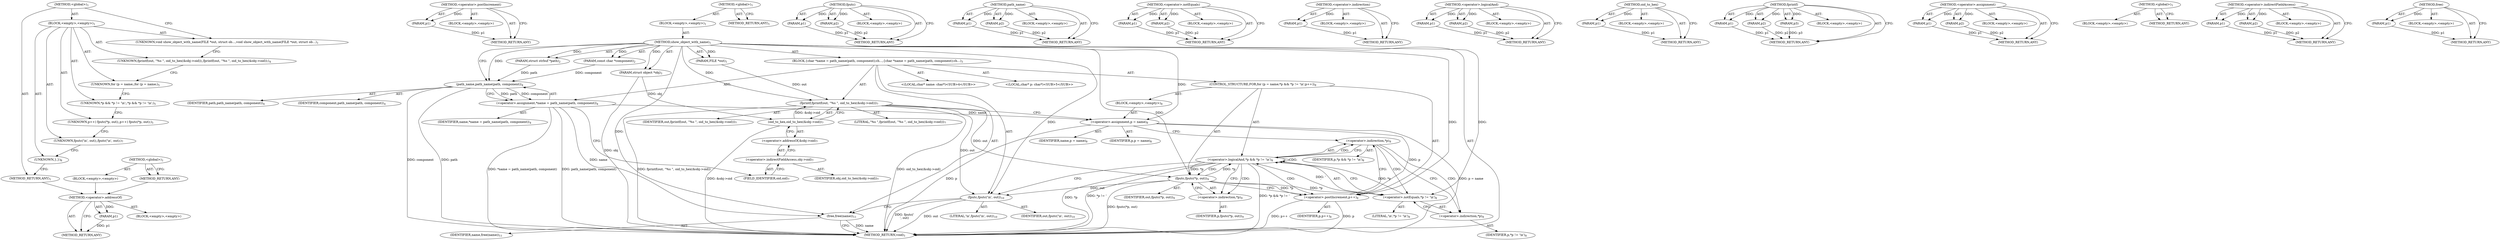 digraph "&lt;global&gt;" {
vulnerable_99 [label=<(METHOD,&lt;operator&gt;.addressOf)>];
vulnerable_100 [label=<(PARAM,p1)>];
vulnerable_101 [label=<(BLOCK,&lt;empty&gt;,&lt;empty&gt;)>];
vulnerable_102 [label=<(METHOD_RETURN,ANY)>];
vulnerable_122 [label=<(METHOD,&lt;operator&gt;.postIncrement)>];
vulnerable_123 [label=<(PARAM,p1)>];
vulnerable_124 [label=<(BLOCK,&lt;empty&gt;,&lt;empty&gt;)>];
vulnerable_125 [label=<(METHOD_RETURN,ANY)>];
vulnerable_6 [label=<(METHOD,&lt;global&gt;)<SUB>1</SUB>>];
vulnerable_7 [label=<(BLOCK,&lt;empty&gt;,&lt;empty&gt;)<SUB>1</SUB>>];
vulnerable_8 [label=<(METHOD,show_object_with_name)<SUB>1</SUB>>];
vulnerable_9 [label=<(PARAM,FILE *out)<SUB>1</SUB>>];
vulnerable_10 [label=<(PARAM,struct object *obj)<SUB>1</SUB>>];
vulnerable_11 [label=<(PARAM,struct strbuf *path)<SUB>2</SUB>>];
vulnerable_12 [label=<(PARAM,const char *component)<SUB>2</SUB>>];
vulnerable_13 [label=<(BLOCK,{
	char *name = path_name(path, component);
	ch...,{
	char *name = path_name(path, component);
	ch...)<SUB>3</SUB>>];
vulnerable_14 [label="<(LOCAL,char* name: char*)<SUB>4</SUB>>"];
vulnerable_15 [label=<(&lt;operator&gt;.assignment,*name = path_name(path, component))<SUB>4</SUB>>];
vulnerable_16 [label=<(IDENTIFIER,name,*name = path_name(path, component))<SUB>4</SUB>>];
vulnerable_17 [label=<(path_name,path_name(path, component))<SUB>4</SUB>>];
vulnerable_18 [label=<(IDENTIFIER,path,path_name(path, component))<SUB>4</SUB>>];
vulnerable_19 [label=<(IDENTIFIER,component,path_name(path, component))<SUB>4</SUB>>];
vulnerable_20 [label="<(LOCAL,char* p: char*)<SUB>5</SUB>>"];
vulnerable_21 [label=<(fprintf,fprintf(out, &quot;%s &quot;, oid_to_hex(&amp;obj-&gt;oid)))<SUB>7</SUB>>];
vulnerable_22 [label=<(IDENTIFIER,out,fprintf(out, &quot;%s &quot;, oid_to_hex(&amp;obj-&gt;oid)))<SUB>7</SUB>>];
vulnerable_23 [label=<(LITERAL,&quot;%s &quot;,fprintf(out, &quot;%s &quot;, oid_to_hex(&amp;obj-&gt;oid)))<SUB>7</SUB>>];
vulnerable_24 [label=<(oid_to_hex,oid_to_hex(&amp;obj-&gt;oid))<SUB>7</SUB>>];
vulnerable_25 [label=<(&lt;operator&gt;.addressOf,&amp;obj-&gt;oid)<SUB>7</SUB>>];
vulnerable_26 [label=<(&lt;operator&gt;.indirectFieldAccess,obj-&gt;oid)<SUB>7</SUB>>];
vulnerable_27 [label=<(IDENTIFIER,obj,oid_to_hex(&amp;obj-&gt;oid))<SUB>7</SUB>>];
vulnerable_28 [label=<(FIELD_IDENTIFIER,oid,oid)<SUB>7</SUB>>];
vulnerable_29 [label=<(CONTROL_STRUCTURE,FOR,for (p = name;*p &amp;&amp; *p != '\n';p++))<SUB>8</SUB>>];
vulnerable_30 [label=<(BLOCK,&lt;empty&gt;,&lt;empty&gt;)<SUB>8</SUB>>];
vulnerable_31 [label=<(&lt;operator&gt;.assignment,p = name)<SUB>8</SUB>>];
vulnerable_32 [label=<(IDENTIFIER,p,p = name)<SUB>8</SUB>>];
vulnerable_33 [label=<(IDENTIFIER,name,p = name)<SUB>8</SUB>>];
vulnerable_34 [label=<(&lt;operator&gt;.logicalAnd,*p &amp;&amp; *p != '\n')<SUB>8</SUB>>];
vulnerable_35 [label=<(&lt;operator&gt;.indirection,*p)<SUB>8</SUB>>];
vulnerable_36 [label=<(IDENTIFIER,p,*p &amp;&amp; *p != '\n')<SUB>8</SUB>>];
vulnerable_37 [label=<(&lt;operator&gt;.notEquals,*p != '\n')<SUB>8</SUB>>];
vulnerable_38 [label=<(&lt;operator&gt;.indirection,*p)<SUB>8</SUB>>];
vulnerable_39 [label=<(IDENTIFIER,p,*p != '\n')<SUB>8</SUB>>];
vulnerable_40 [label=<(LITERAL,'\n',*p != '\n')<SUB>8</SUB>>];
vulnerable_41 [label=<(&lt;operator&gt;.postIncrement,p++)<SUB>8</SUB>>];
vulnerable_42 [label=<(IDENTIFIER,p,p++)<SUB>8</SUB>>];
vulnerable_43 [label=<(fputc,fputc(*p, out))<SUB>9</SUB>>];
vulnerable_44 [label=<(&lt;operator&gt;.indirection,*p)<SUB>9</SUB>>];
vulnerable_45 [label=<(IDENTIFIER,p,fputc(*p, out))<SUB>9</SUB>>];
vulnerable_46 [label=<(IDENTIFIER,out,fputc(*p, out))<SUB>9</SUB>>];
vulnerable_47 [label=<(fputc,fputc('\n', out))<SUB>10</SUB>>];
vulnerable_48 [label=<(LITERAL,'\n',fputc('\n', out))<SUB>10</SUB>>];
vulnerable_49 [label=<(IDENTIFIER,out,fputc('\n', out))<SUB>10</SUB>>];
vulnerable_50 [label=<(free,free(name))<SUB>11</SUB>>];
vulnerable_51 [label=<(IDENTIFIER,name,free(name))<SUB>11</SUB>>];
vulnerable_52 [label=<(METHOD_RETURN,void)<SUB>1</SUB>>];
vulnerable_54 [label=<(METHOD_RETURN,ANY)<SUB>1</SUB>>];
vulnerable_126 [label=<(METHOD,fputc)>];
vulnerable_127 [label=<(PARAM,p1)>];
vulnerable_128 [label=<(PARAM,p2)>];
vulnerable_129 [label=<(BLOCK,&lt;empty&gt;,&lt;empty&gt;)>];
vulnerable_130 [label=<(METHOD_RETURN,ANY)>];
vulnerable_84 [label=<(METHOD,path_name)>];
vulnerable_85 [label=<(PARAM,p1)>];
vulnerable_86 [label=<(PARAM,p2)>];
vulnerable_87 [label=<(BLOCK,&lt;empty&gt;,&lt;empty&gt;)>];
vulnerable_88 [label=<(METHOD_RETURN,ANY)>];
vulnerable_117 [label=<(METHOD,&lt;operator&gt;.notEquals)>];
vulnerable_118 [label=<(PARAM,p1)>];
vulnerable_119 [label=<(PARAM,p2)>];
vulnerable_120 [label=<(BLOCK,&lt;empty&gt;,&lt;empty&gt;)>];
vulnerable_121 [label=<(METHOD_RETURN,ANY)>];
vulnerable_113 [label=<(METHOD,&lt;operator&gt;.indirection)>];
vulnerable_114 [label=<(PARAM,p1)>];
vulnerable_115 [label=<(BLOCK,&lt;empty&gt;,&lt;empty&gt;)>];
vulnerable_116 [label=<(METHOD_RETURN,ANY)>];
vulnerable_108 [label=<(METHOD,&lt;operator&gt;.logicalAnd)>];
vulnerable_109 [label=<(PARAM,p1)>];
vulnerable_110 [label=<(PARAM,p2)>];
vulnerable_111 [label=<(BLOCK,&lt;empty&gt;,&lt;empty&gt;)>];
vulnerable_112 [label=<(METHOD_RETURN,ANY)>];
vulnerable_95 [label=<(METHOD,oid_to_hex)>];
vulnerable_96 [label=<(PARAM,p1)>];
vulnerable_97 [label=<(BLOCK,&lt;empty&gt;,&lt;empty&gt;)>];
vulnerable_98 [label=<(METHOD_RETURN,ANY)>];
vulnerable_89 [label=<(METHOD,fprintf)>];
vulnerable_90 [label=<(PARAM,p1)>];
vulnerable_91 [label=<(PARAM,p2)>];
vulnerable_92 [label=<(PARAM,p3)>];
vulnerable_93 [label=<(BLOCK,&lt;empty&gt;,&lt;empty&gt;)>];
vulnerable_94 [label=<(METHOD_RETURN,ANY)>];
vulnerable_79 [label=<(METHOD,&lt;operator&gt;.assignment)>];
vulnerable_80 [label=<(PARAM,p1)>];
vulnerable_81 [label=<(PARAM,p2)>];
vulnerable_82 [label=<(BLOCK,&lt;empty&gt;,&lt;empty&gt;)>];
vulnerable_83 [label=<(METHOD_RETURN,ANY)>];
vulnerable_73 [label=<(METHOD,&lt;global&gt;)<SUB>1</SUB>>];
vulnerable_74 [label=<(BLOCK,&lt;empty&gt;,&lt;empty&gt;)>];
vulnerable_75 [label=<(METHOD_RETURN,ANY)>];
vulnerable_103 [label=<(METHOD,&lt;operator&gt;.indirectFieldAccess)>];
vulnerable_104 [label=<(PARAM,p1)>];
vulnerable_105 [label=<(PARAM,p2)>];
vulnerable_106 [label=<(BLOCK,&lt;empty&gt;,&lt;empty&gt;)>];
vulnerable_107 [label=<(METHOD_RETURN,ANY)>];
vulnerable_131 [label=<(METHOD,free)>];
vulnerable_132 [label=<(PARAM,p1)>];
vulnerable_133 [label=<(BLOCK,&lt;empty&gt;,&lt;empty&gt;)>];
vulnerable_134 [label=<(METHOD_RETURN,ANY)>];
fixed_6 [label=<(METHOD,&lt;global&gt;)<SUB>1</SUB>>];
fixed_7 [label=<(BLOCK,&lt;empty&gt;,&lt;empty&gt;)<SUB>1</SUB>>];
fixed_8 [label=<(UNKNOWN,void show_object_with_name(FILE *out, struct ob...,void show_object_with_name(FILE *out, struct ob...)<SUB>1</SUB>>];
fixed_9 [label=<(UNKNOWN,fprintf(out, &quot;%s &quot;, oid_to_hex(&amp;obj-&gt;oid));,fprintf(out, &quot;%s &quot;, oid_to_hex(&amp;obj-&gt;oid));)<SUB>4</SUB>>];
fixed_10 [label=<(UNKNOWN,for (p = name;,for (p = name;)<SUB>5</SUB>>];
fixed_11 [label=<(UNKNOWN,*p &amp;&amp; *p != '\n';,*p &amp;&amp; *p != '\n';)<SUB>5</SUB>>];
fixed_12 [label=<(UNKNOWN,p++)
 		fputc(*p, out);,p++)
 		fputc(*p, out);)<SUB>5</SUB>>];
fixed_13 [label=<(UNKNOWN,fputc('\n', out);,fputc('\n', out);)<SUB>7</SUB>>];
fixed_14 [label=<(UNKNOWN,},})<SUB>8</SUB>>];
fixed_15 [label=<(METHOD_RETURN,ANY)<SUB>1</SUB>>];
fixed_20 [label=<(METHOD,&lt;global&gt;)<SUB>1</SUB>>];
fixed_21 [label=<(BLOCK,&lt;empty&gt;,&lt;empty&gt;)>];
fixed_22 [label=<(METHOD_RETURN,ANY)>];
vulnerable_99 -> vulnerable_100  [key=0, label="AST: "];
vulnerable_99 -> vulnerable_100  [key=1, label="DDG: "];
vulnerable_99 -> vulnerable_101  [key=0, label="AST: "];
vulnerable_99 -> vulnerable_102  [key=0, label="AST: "];
vulnerable_99 -> vulnerable_102  [key=1, label="CFG: "];
vulnerable_100 -> vulnerable_102  [key=0, label="DDG: p1"];
vulnerable_122 -> vulnerable_123  [key=0, label="AST: "];
vulnerable_122 -> vulnerable_123  [key=1, label="DDG: "];
vulnerable_122 -> vulnerable_124  [key=0, label="AST: "];
vulnerable_122 -> vulnerable_125  [key=0, label="AST: "];
vulnerable_122 -> vulnerable_125  [key=1, label="CFG: "];
vulnerable_123 -> vulnerable_125  [key=0, label="DDG: p1"];
vulnerable_6 -> vulnerable_7  [key=0, label="AST: "];
vulnerable_6 -> vulnerable_54  [key=0, label="AST: "];
vulnerable_6 -> vulnerable_54  [key=1, label="CFG: "];
vulnerable_7 -> vulnerable_8  [key=0, label="AST: "];
vulnerable_8 -> vulnerable_9  [key=0, label="AST: "];
vulnerable_8 -> vulnerable_9  [key=1, label="DDG: "];
vulnerable_8 -> vulnerable_10  [key=0, label="AST: "];
vulnerable_8 -> vulnerable_10  [key=1, label="DDG: "];
vulnerable_8 -> vulnerable_11  [key=0, label="AST: "];
vulnerable_8 -> vulnerable_11  [key=1, label="DDG: "];
vulnerable_8 -> vulnerable_12  [key=0, label="AST: "];
vulnerable_8 -> vulnerable_12  [key=1, label="DDG: "];
vulnerable_8 -> vulnerable_13  [key=0, label="AST: "];
vulnerable_8 -> vulnerable_52  [key=0, label="AST: "];
vulnerable_8 -> vulnerable_17  [key=0, label="CFG: "];
vulnerable_8 -> vulnerable_17  [key=1, label="DDG: "];
vulnerable_8 -> vulnerable_21  [key=0, label="DDG: "];
vulnerable_8 -> vulnerable_47  [key=0, label="DDG: "];
vulnerable_8 -> vulnerable_50  [key=0, label="DDG: "];
vulnerable_8 -> vulnerable_31  [key=0, label="DDG: "];
vulnerable_8 -> vulnerable_41  [key=0, label="DDG: "];
vulnerable_8 -> vulnerable_43  [key=0, label="DDG: "];
vulnerable_8 -> vulnerable_37  [key=0, label="DDG: "];
vulnerable_9 -> vulnerable_21  [key=0, label="DDG: out"];
vulnerable_10 -> vulnerable_52  [key=0, label="DDG: obj"];
vulnerable_10 -> vulnerable_24  [key=0, label="DDG: obj"];
vulnerable_11 -> vulnerable_17  [key=0, label="DDG: path"];
vulnerable_12 -> vulnerable_17  [key=0, label="DDG: component"];
vulnerable_13 -> vulnerable_14  [key=0, label="AST: "];
vulnerable_13 -> vulnerable_15  [key=0, label="AST: "];
vulnerable_13 -> vulnerable_20  [key=0, label="AST: "];
vulnerable_13 -> vulnerable_21  [key=0, label="AST: "];
vulnerable_13 -> vulnerable_29  [key=0, label="AST: "];
vulnerable_13 -> vulnerable_47  [key=0, label="AST: "];
vulnerable_13 -> vulnerable_50  [key=0, label="AST: "];
vulnerable_15 -> vulnerable_16  [key=0, label="AST: "];
vulnerable_15 -> vulnerable_17  [key=0, label="AST: "];
vulnerable_15 -> vulnerable_28  [key=0, label="CFG: "];
vulnerable_15 -> vulnerable_52  [key=0, label="DDG: path_name(path, component)"];
vulnerable_15 -> vulnerable_52  [key=1, label="DDG: *name = path_name(path, component)"];
vulnerable_15 -> vulnerable_50  [key=0, label="DDG: name"];
vulnerable_15 -> vulnerable_31  [key=0, label="DDG: name"];
vulnerable_17 -> vulnerable_18  [key=0, label="AST: "];
vulnerable_17 -> vulnerable_19  [key=0, label="AST: "];
vulnerable_17 -> vulnerable_15  [key=0, label="CFG: "];
vulnerable_17 -> vulnerable_15  [key=1, label="DDG: path"];
vulnerable_17 -> vulnerable_15  [key=2, label="DDG: component"];
vulnerable_17 -> vulnerable_52  [key=0, label="DDG: path"];
vulnerable_17 -> vulnerable_52  [key=1, label="DDG: component"];
vulnerable_21 -> vulnerable_22  [key=0, label="AST: "];
vulnerable_21 -> vulnerable_23  [key=0, label="AST: "];
vulnerable_21 -> vulnerable_24  [key=0, label="AST: "];
vulnerable_21 -> vulnerable_31  [key=0, label="CFG: "];
vulnerable_21 -> vulnerable_52  [key=0, label="DDG: oid_to_hex(&amp;obj-&gt;oid)"];
vulnerable_21 -> vulnerable_52  [key=1, label="DDG: fprintf(out, &quot;%s &quot;, oid_to_hex(&amp;obj-&gt;oid))"];
vulnerable_21 -> vulnerable_47  [key=0, label="DDG: out"];
vulnerable_21 -> vulnerable_43  [key=0, label="DDG: out"];
vulnerable_24 -> vulnerable_25  [key=0, label="AST: "];
vulnerable_24 -> vulnerable_21  [key=0, label="CFG: "];
vulnerable_24 -> vulnerable_21  [key=1, label="DDG: &amp;obj-&gt;oid"];
vulnerable_24 -> vulnerable_52  [key=0, label="DDG: &amp;obj-&gt;oid"];
vulnerable_25 -> vulnerable_26  [key=0, label="AST: "];
vulnerable_25 -> vulnerable_24  [key=0, label="CFG: "];
vulnerable_26 -> vulnerable_27  [key=0, label="AST: "];
vulnerable_26 -> vulnerable_28  [key=0, label="AST: "];
vulnerable_26 -> vulnerable_25  [key=0, label="CFG: "];
vulnerable_28 -> vulnerable_26  [key=0, label="CFG: "];
vulnerable_29 -> vulnerable_30  [key=0, label="AST: "];
vulnerable_29 -> vulnerable_34  [key=0, label="AST: "];
vulnerable_29 -> vulnerable_41  [key=0, label="AST: "];
vulnerable_29 -> vulnerable_43  [key=0, label="AST: "];
vulnerable_30 -> vulnerable_31  [key=0, label="AST: "];
vulnerable_31 -> vulnerable_32  [key=0, label="AST: "];
vulnerable_31 -> vulnerable_33  [key=0, label="AST: "];
vulnerable_31 -> vulnerable_35  [key=0, label="CFG: "];
vulnerable_31 -> vulnerable_52  [key=0, label="DDG: p"];
vulnerable_31 -> vulnerable_52  [key=1, label="DDG: p = name"];
vulnerable_31 -> vulnerable_41  [key=0, label="DDG: p"];
vulnerable_34 -> vulnerable_35  [key=0, label="AST: "];
vulnerable_34 -> vulnerable_35  [key=1, label="CDG: "];
vulnerable_34 -> vulnerable_37  [key=0, label="AST: "];
vulnerable_34 -> vulnerable_44  [key=0, label="CFG: "];
vulnerable_34 -> vulnerable_44  [key=1, label="CDG: "];
vulnerable_34 -> vulnerable_47  [key=0, label="CFG: "];
vulnerable_34 -> vulnerable_52  [key=0, label="DDG: *p"];
vulnerable_34 -> vulnerable_52  [key=1, label="DDG: *p != '\n'"];
vulnerable_34 -> vulnerable_52  [key=2, label="DDG: *p &amp;&amp; *p != '\n'"];
vulnerable_34 -> vulnerable_43  [key=0, label="DDG: *p"];
vulnerable_34 -> vulnerable_43  [key=1, label="CDG: "];
vulnerable_34 -> vulnerable_34  [key=0, label="CDG: "];
vulnerable_34 -> vulnerable_41  [key=0, label="CDG: "];
vulnerable_35 -> vulnerable_36  [key=0, label="AST: "];
vulnerable_35 -> vulnerable_34  [key=0, label="CFG: "];
vulnerable_35 -> vulnerable_38  [key=0, label="CFG: "];
vulnerable_35 -> vulnerable_38  [key=1, label="CDG: "];
vulnerable_35 -> vulnerable_37  [key=0, label="CDG: "];
vulnerable_37 -> vulnerable_38  [key=0, label="AST: "];
vulnerable_37 -> vulnerable_40  [key=0, label="AST: "];
vulnerable_37 -> vulnerable_34  [key=0, label="CFG: "];
vulnerable_37 -> vulnerable_34  [key=1, label="DDG: *p"];
vulnerable_37 -> vulnerable_34  [key=2, label="DDG: '\n'"];
vulnerable_38 -> vulnerable_39  [key=0, label="AST: "];
vulnerable_38 -> vulnerable_37  [key=0, label="CFG: "];
vulnerable_41 -> vulnerable_42  [key=0, label="AST: "];
vulnerable_41 -> vulnerable_35  [key=0, label="CFG: "];
vulnerable_41 -> vulnerable_52  [key=0, label="DDG: p"];
vulnerable_41 -> vulnerable_52  [key=1, label="DDG: p++"];
vulnerable_43 -> vulnerable_44  [key=0, label="AST: "];
vulnerable_43 -> vulnerable_46  [key=0, label="AST: "];
vulnerable_43 -> vulnerable_41  [key=0, label="CFG: "];
vulnerable_43 -> vulnerable_41  [key=1, label="DDG: *p"];
vulnerable_43 -> vulnerable_52  [key=0, label="DDG: fputc(*p, out)"];
vulnerable_43 -> vulnerable_47  [key=0, label="DDG: out"];
vulnerable_43 -> vulnerable_34  [key=0, label="DDG: *p"];
vulnerable_43 -> vulnerable_37  [key=0, label="DDG: *p"];
vulnerable_44 -> vulnerable_45  [key=0, label="AST: "];
vulnerable_44 -> vulnerable_43  [key=0, label="CFG: "];
vulnerable_47 -> vulnerable_48  [key=0, label="AST: "];
vulnerable_47 -> vulnerable_49  [key=0, label="AST: "];
vulnerable_47 -> vulnerable_50  [key=0, label="CFG: "];
vulnerable_47 -> vulnerable_52  [key=0, label="DDG: out"];
vulnerable_47 -> vulnerable_52  [key=1, label="DDG: fputc('\n', out)"];
vulnerable_50 -> vulnerable_51  [key=0, label="AST: "];
vulnerable_50 -> vulnerable_52  [key=0, label="CFG: "];
vulnerable_50 -> vulnerable_52  [key=1, label="DDG: name"];
vulnerable_126 -> vulnerable_127  [key=0, label="AST: "];
vulnerable_126 -> vulnerable_127  [key=1, label="DDG: "];
vulnerable_126 -> vulnerable_129  [key=0, label="AST: "];
vulnerable_126 -> vulnerable_128  [key=0, label="AST: "];
vulnerable_126 -> vulnerable_128  [key=1, label="DDG: "];
vulnerable_126 -> vulnerable_130  [key=0, label="AST: "];
vulnerable_126 -> vulnerable_130  [key=1, label="CFG: "];
vulnerable_127 -> vulnerable_130  [key=0, label="DDG: p1"];
vulnerable_128 -> vulnerable_130  [key=0, label="DDG: p2"];
vulnerable_84 -> vulnerable_85  [key=0, label="AST: "];
vulnerable_84 -> vulnerable_85  [key=1, label="DDG: "];
vulnerable_84 -> vulnerable_87  [key=0, label="AST: "];
vulnerable_84 -> vulnerable_86  [key=0, label="AST: "];
vulnerable_84 -> vulnerable_86  [key=1, label="DDG: "];
vulnerable_84 -> vulnerable_88  [key=0, label="AST: "];
vulnerable_84 -> vulnerable_88  [key=1, label="CFG: "];
vulnerable_85 -> vulnerable_88  [key=0, label="DDG: p1"];
vulnerable_86 -> vulnerable_88  [key=0, label="DDG: p2"];
vulnerable_117 -> vulnerable_118  [key=0, label="AST: "];
vulnerable_117 -> vulnerable_118  [key=1, label="DDG: "];
vulnerable_117 -> vulnerable_120  [key=0, label="AST: "];
vulnerable_117 -> vulnerable_119  [key=0, label="AST: "];
vulnerable_117 -> vulnerable_119  [key=1, label="DDG: "];
vulnerable_117 -> vulnerable_121  [key=0, label="AST: "];
vulnerable_117 -> vulnerable_121  [key=1, label="CFG: "];
vulnerable_118 -> vulnerable_121  [key=0, label="DDG: p1"];
vulnerable_119 -> vulnerable_121  [key=0, label="DDG: p2"];
vulnerable_113 -> vulnerable_114  [key=0, label="AST: "];
vulnerable_113 -> vulnerable_114  [key=1, label="DDG: "];
vulnerable_113 -> vulnerable_115  [key=0, label="AST: "];
vulnerable_113 -> vulnerable_116  [key=0, label="AST: "];
vulnerable_113 -> vulnerable_116  [key=1, label="CFG: "];
vulnerable_114 -> vulnerable_116  [key=0, label="DDG: p1"];
vulnerable_108 -> vulnerable_109  [key=0, label="AST: "];
vulnerable_108 -> vulnerable_109  [key=1, label="DDG: "];
vulnerable_108 -> vulnerable_111  [key=0, label="AST: "];
vulnerable_108 -> vulnerable_110  [key=0, label="AST: "];
vulnerable_108 -> vulnerable_110  [key=1, label="DDG: "];
vulnerable_108 -> vulnerable_112  [key=0, label="AST: "];
vulnerable_108 -> vulnerable_112  [key=1, label="CFG: "];
vulnerable_109 -> vulnerable_112  [key=0, label="DDG: p1"];
vulnerable_110 -> vulnerable_112  [key=0, label="DDG: p2"];
vulnerable_95 -> vulnerable_96  [key=0, label="AST: "];
vulnerable_95 -> vulnerable_96  [key=1, label="DDG: "];
vulnerable_95 -> vulnerable_97  [key=0, label="AST: "];
vulnerable_95 -> vulnerable_98  [key=0, label="AST: "];
vulnerable_95 -> vulnerable_98  [key=1, label="CFG: "];
vulnerable_96 -> vulnerable_98  [key=0, label="DDG: p1"];
vulnerable_89 -> vulnerable_90  [key=0, label="AST: "];
vulnerable_89 -> vulnerable_90  [key=1, label="DDG: "];
vulnerable_89 -> vulnerable_93  [key=0, label="AST: "];
vulnerable_89 -> vulnerable_91  [key=0, label="AST: "];
vulnerable_89 -> vulnerable_91  [key=1, label="DDG: "];
vulnerable_89 -> vulnerable_94  [key=0, label="AST: "];
vulnerable_89 -> vulnerable_94  [key=1, label="CFG: "];
vulnerable_89 -> vulnerable_92  [key=0, label="AST: "];
vulnerable_89 -> vulnerable_92  [key=1, label="DDG: "];
vulnerable_90 -> vulnerable_94  [key=0, label="DDG: p1"];
vulnerable_91 -> vulnerable_94  [key=0, label="DDG: p2"];
vulnerable_92 -> vulnerable_94  [key=0, label="DDG: p3"];
vulnerable_79 -> vulnerable_80  [key=0, label="AST: "];
vulnerable_79 -> vulnerable_80  [key=1, label="DDG: "];
vulnerable_79 -> vulnerable_82  [key=0, label="AST: "];
vulnerable_79 -> vulnerable_81  [key=0, label="AST: "];
vulnerable_79 -> vulnerable_81  [key=1, label="DDG: "];
vulnerable_79 -> vulnerable_83  [key=0, label="AST: "];
vulnerable_79 -> vulnerable_83  [key=1, label="CFG: "];
vulnerable_80 -> vulnerable_83  [key=0, label="DDG: p1"];
vulnerable_81 -> vulnerable_83  [key=0, label="DDG: p2"];
vulnerable_73 -> vulnerable_74  [key=0, label="AST: "];
vulnerable_73 -> vulnerable_75  [key=0, label="AST: "];
vulnerable_73 -> vulnerable_75  [key=1, label="CFG: "];
vulnerable_103 -> vulnerable_104  [key=0, label="AST: "];
vulnerable_103 -> vulnerable_104  [key=1, label="DDG: "];
vulnerable_103 -> vulnerable_106  [key=0, label="AST: "];
vulnerable_103 -> vulnerable_105  [key=0, label="AST: "];
vulnerable_103 -> vulnerable_105  [key=1, label="DDG: "];
vulnerable_103 -> vulnerable_107  [key=0, label="AST: "];
vulnerable_103 -> vulnerable_107  [key=1, label="CFG: "];
vulnerable_104 -> vulnerable_107  [key=0, label="DDG: p1"];
vulnerable_105 -> vulnerable_107  [key=0, label="DDG: p2"];
vulnerable_131 -> vulnerable_132  [key=0, label="AST: "];
vulnerable_131 -> vulnerable_132  [key=1, label="DDG: "];
vulnerable_131 -> vulnerable_133  [key=0, label="AST: "];
vulnerable_131 -> vulnerable_134  [key=0, label="AST: "];
vulnerable_131 -> vulnerable_134  [key=1, label="CFG: "];
vulnerable_132 -> vulnerable_134  [key=0, label="DDG: p1"];
fixed_6 -> fixed_7  [key=0, label="AST: "];
fixed_6 -> fixed_15  [key=0, label="AST: "];
fixed_6 -> fixed_8  [key=0, label="CFG: "];
fixed_7 -> fixed_8  [key=0, label="AST: "];
fixed_7 -> fixed_9  [key=0, label="AST: "];
fixed_7 -> fixed_10  [key=0, label="AST: "];
fixed_7 -> fixed_11  [key=0, label="AST: "];
fixed_7 -> fixed_12  [key=0, label="AST: "];
fixed_7 -> fixed_13  [key=0, label="AST: "];
fixed_7 -> fixed_14  [key=0, label="AST: "];
fixed_8 -> fixed_9  [key=0, label="CFG: "];
fixed_9 -> fixed_10  [key=0, label="CFG: "];
fixed_10 -> fixed_11  [key=0, label="CFG: "];
fixed_11 -> fixed_12  [key=0, label="CFG: "];
fixed_12 -> fixed_13  [key=0, label="CFG: "];
fixed_13 -> fixed_14  [key=0, label="CFG: "];
fixed_14 -> fixed_15  [key=0, label="CFG: "];
fixed_15 -> vulnerable_99  [key=0];
fixed_20 -> fixed_21  [key=0, label="AST: "];
fixed_20 -> fixed_22  [key=0, label="AST: "];
fixed_20 -> fixed_22  [key=1, label="CFG: "];
fixed_21 -> vulnerable_99  [key=0];
fixed_22 -> vulnerable_99  [key=0];
}
